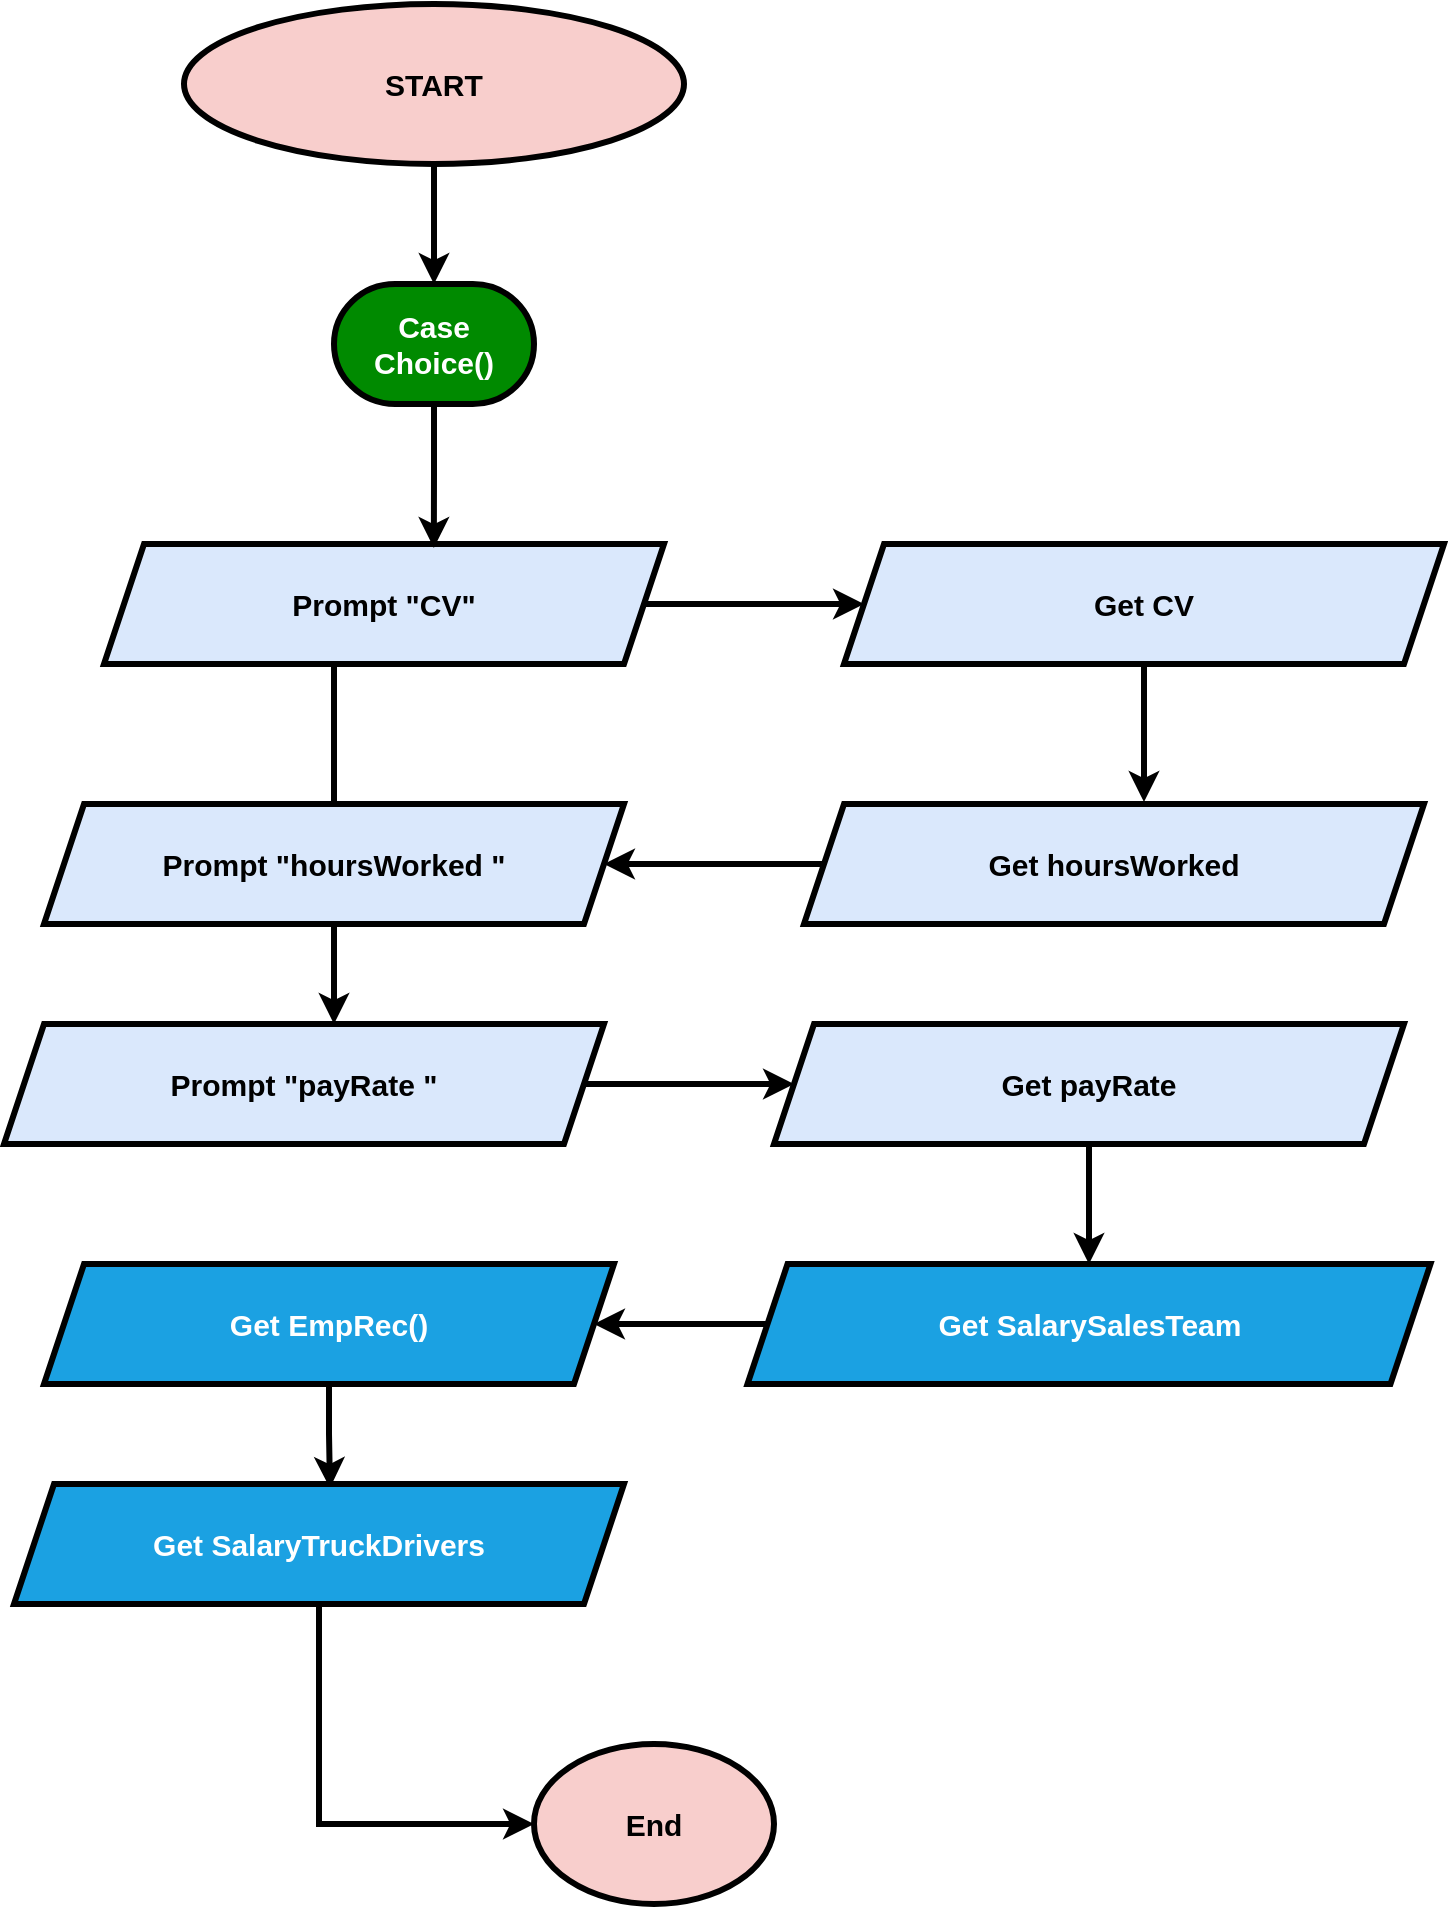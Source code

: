 <mxfile version="14.7.1" type="device"><diagram id="Prd2exK-4L_nrAH_qI1P" name="Page-1"><mxGraphModel dx="1422" dy="737" grid="1" gridSize="10" guides="1" tooltips="1" connect="1" arrows="1" fold="1" page="1" pageScale="1" pageWidth="850" pageHeight="1100" math="0" shadow="0"><root><mxCell id="0"/><mxCell id="1" parent="0"/><mxCell id="zUttLQU-ygaWuR2sE3P3-37" style="edgeStyle=orthogonalEdgeStyle;rounded=0;orthogonalLoop=1;jettySize=auto;html=1;entryX=0.5;entryY=0;entryDx=0;entryDy=0;entryPerimeter=0;strokeWidth=3;fontStyle=1;fontSize=15;" edge="1" parent="1" source="zUttLQU-ygaWuR2sE3P3-1" target="zUttLQU-ygaWuR2sE3P3-36"><mxGeometry relative="1" as="geometry"/></mxCell><mxCell id="zUttLQU-ygaWuR2sE3P3-1" value="START" style="ellipse;whiteSpace=wrap;html=1;fillColor=#f8cecc;strokeWidth=3;fontStyle=1;fontSize=15;" vertex="1" parent="1"><mxGeometry x="150" y="30" width="250" height="80" as="geometry"/></mxCell><mxCell id="zUttLQU-ygaWuR2sE3P3-20" style="edgeStyle=orthogonalEdgeStyle;rounded=0;orthogonalLoop=1;jettySize=auto;html=1;entryX=0;entryY=0.5;entryDx=0;entryDy=0;strokeWidth=3;fontStyle=1;fontSize=15;" edge="1" parent="1" source="zUttLQU-ygaWuR2sE3P3-2" target="zUttLQU-ygaWuR2sE3P3-3"><mxGeometry relative="1" as="geometry"/></mxCell><mxCell id="zUttLQU-ygaWuR2sE3P3-2" value="Prompt &quot;CV&quot;" style="shape=parallelogram;perimeter=parallelogramPerimeter;whiteSpace=wrap;html=1;fixedSize=1;fillColor=#dae8fc;strokeWidth=3;fontStyle=1;fontSize=15;" vertex="1" parent="1"><mxGeometry x="110" y="300" width="280" height="60" as="geometry"/></mxCell><mxCell id="zUttLQU-ygaWuR2sE3P3-21" style="edgeStyle=orthogonalEdgeStyle;rounded=0;orthogonalLoop=1;jettySize=auto;html=1;strokeWidth=3;fontStyle=1;fontSize=15;" edge="1" parent="1" source="zUttLQU-ygaWuR2sE3P3-3"><mxGeometry relative="1" as="geometry"><mxPoint x="630" y="429" as="targetPoint"/><Array as="points"><mxPoint x="630" y="429"/></Array></mxGeometry></mxCell><mxCell id="zUttLQU-ygaWuR2sE3P3-3" value="Get CV" style="shape=parallelogram;perimeter=parallelogramPerimeter;whiteSpace=wrap;html=1;fixedSize=1;fillColor=#dae8fc;strokeWidth=3;fontStyle=1;fontSize=15;" vertex="1" parent="1"><mxGeometry x="480" y="300" width="300" height="60" as="geometry"/></mxCell><mxCell id="zUttLQU-ygaWuR2sE3P3-22" style="edgeStyle=orthogonalEdgeStyle;rounded=0;orthogonalLoop=1;jettySize=auto;html=1;entryX=1;entryY=0.5;entryDx=0;entryDy=0;strokeWidth=3;fontStyle=1;fontSize=15;" edge="1" parent="1" source="zUttLQU-ygaWuR2sE3P3-4" target="zUttLQU-ygaWuR2sE3P3-5"><mxGeometry relative="1" as="geometry"/></mxCell><mxCell id="zUttLQU-ygaWuR2sE3P3-4" value="&lt;span style=&quot;font-size: 15px;&quot;&gt;Get hoursWorked&lt;/span&gt;" style="shape=parallelogram;perimeter=parallelogramPerimeter;whiteSpace=wrap;html=1;fixedSize=1;fillColor=#dae8fc;strokeWidth=3;fontStyle=1;fontSize=15;" vertex="1" parent="1"><mxGeometry x="460" y="430" width="310" height="60" as="geometry"/></mxCell><mxCell id="zUttLQU-ygaWuR2sE3P3-23" style="edgeStyle=orthogonalEdgeStyle;rounded=0;orthogonalLoop=1;jettySize=auto;html=1;strokeWidth=3;fontStyle=1;fontSize=15;" edge="1" parent="1" source="zUttLQU-ygaWuR2sE3P3-5" target="zUttLQU-ygaWuR2sE3P3-6"><mxGeometry relative="1" as="geometry"><Array as="points"><mxPoint x="225" y="360"/><mxPoint x="225" y="360"/></Array></mxGeometry></mxCell><mxCell id="zUttLQU-ygaWuR2sE3P3-5" value="&lt;span style=&quot;font-size: 15px;&quot;&gt;Prompt &quot;hoursWorked &quot;&lt;/span&gt;" style="shape=parallelogram;perimeter=parallelogramPerimeter;whiteSpace=wrap;html=1;fixedSize=1;fillColor=#dae8fc;strokeWidth=3;fontStyle=1;fontSize=15;" vertex="1" parent="1"><mxGeometry x="80" y="430" width="290" height="60" as="geometry"/></mxCell><mxCell id="zUttLQU-ygaWuR2sE3P3-24" style="edgeStyle=orthogonalEdgeStyle;rounded=0;orthogonalLoop=1;jettySize=auto;html=1;strokeWidth=3;fontStyle=1;fontSize=15;" edge="1" parent="1" source="zUttLQU-ygaWuR2sE3P3-6" target="zUttLQU-ygaWuR2sE3P3-8"><mxGeometry relative="1" as="geometry"/></mxCell><mxCell id="zUttLQU-ygaWuR2sE3P3-6" value="&lt;span style=&quot;font-size: 15px;&quot;&gt;Prompt &quot;payRate &quot;&lt;/span&gt;" style="shape=parallelogram;perimeter=parallelogramPerimeter;whiteSpace=wrap;html=1;fixedSize=1;fillColor=#dae8fc;strokeWidth=3;fontStyle=1;fontSize=15;" vertex="1" parent="1"><mxGeometry x="60" y="540" width="300" height="60" as="geometry"/></mxCell><mxCell id="zUttLQU-ygaWuR2sE3P3-39" style="edgeStyle=orthogonalEdgeStyle;rounded=0;orthogonalLoop=1;jettySize=auto;html=1;entryX=0.518;entryY=0.033;entryDx=0;entryDy=0;entryPerimeter=0;strokeWidth=3;fontStyle=1;fontSize=15;" edge="1" parent="1" source="zUttLQU-ygaWuR2sE3P3-7" target="zUttLQU-ygaWuR2sE3P3-29"><mxGeometry relative="1" as="geometry"/></mxCell><mxCell id="zUttLQU-ygaWuR2sE3P3-7" value="Get EmpRec()" style="shape=parallelogram;perimeter=parallelogramPerimeter;whiteSpace=wrap;html=1;fixedSize=1;fillColor=#1ba1e2;fontColor=#ffffff;strokeWidth=3;fontStyle=1;fontSize=15;" vertex="1" parent="1"><mxGeometry x="80" y="660" width="285" height="60" as="geometry"/></mxCell><mxCell id="zUttLQU-ygaWuR2sE3P3-25" style="edgeStyle=orthogonalEdgeStyle;rounded=0;orthogonalLoop=1;jettySize=auto;html=1;entryX=0.5;entryY=0;entryDx=0;entryDy=0;strokeWidth=3;fontStyle=1;fontSize=15;" edge="1" parent="1" source="zUttLQU-ygaWuR2sE3P3-8" target="zUttLQU-ygaWuR2sE3P3-9"><mxGeometry relative="1" as="geometry"/></mxCell><mxCell id="zUttLQU-ygaWuR2sE3P3-8" value="&lt;span style=&quot;font-size: 15px;&quot;&gt;Get payRate&lt;/span&gt;" style="shape=parallelogram;perimeter=parallelogramPerimeter;whiteSpace=wrap;html=1;fixedSize=1;fillColor=#dae8fc;strokeWidth=3;fontStyle=1;fontSize=15;" vertex="1" parent="1"><mxGeometry x="445" y="540" width="315" height="60" as="geometry"/></mxCell><mxCell id="zUttLQU-ygaWuR2sE3P3-27" style="edgeStyle=orthogonalEdgeStyle;rounded=0;orthogonalLoop=1;jettySize=auto;html=1;strokeWidth=3;fontStyle=1;fontSize=15;" edge="1" parent="1" source="zUttLQU-ygaWuR2sE3P3-9" target="zUttLQU-ygaWuR2sE3P3-7"><mxGeometry relative="1" as="geometry"/></mxCell><mxCell id="zUttLQU-ygaWuR2sE3P3-9" value="Get SalarySalesTeam" style="shape=parallelogram;perimeter=parallelogramPerimeter;whiteSpace=wrap;html=1;fixedSize=1;fillColor=#1ba1e2;fontColor=#ffffff;strokeWidth=3;fontStyle=1;fontSize=15;" vertex="1" parent="1"><mxGeometry x="431.75" y="660" width="341.5" height="60" as="geometry"/></mxCell><mxCell id="zUttLQU-ygaWuR2sE3P3-26" value="End" style="ellipse;whiteSpace=wrap;html=1;fillColor=#f8cecc;strokeWidth=3;fontStyle=1;fontSize=15;" vertex="1" parent="1"><mxGeometry x="325" y="900" width="120" height="80" as="geometry"/></mxCell><mxCell id="zUttLQU-ygaWuR2sE3P3-32" style="edgeStyle=orthogonalEdgeStyle;rounded=0;orthogonalLoop=1;jettySize=auto;html=1;entryX=0;entryY=0.5;entryDx=0;entryDy=0;strokeWidth=3;fontStyle=1;fontSize=15;" edge="1" parent="1" source="zUttLQU-ygaWuR2sE3P3-29" target="zUttLQU-ygaWuR2sE3P3-26"><mxGeometry relative="1" as="geometry"/></mxCell><mxCell id="zUttLQU-ygaWuR2sE3P3-29" value="Get SalaryTruckDrivers" style="shape=parallelogram;perimeter=parallelogramPerimeter;whiteSpace=wrap;html=1;fixedSize=1;fillColor=#1ba1e2;fontColor=#ffffff;strokeWidth=3;fontStyle=1;fontSize=15;" vertex="1" parent="1"><mxGeometry x="65" y="770" width="305" height="60" as="geometry"/></mxCell><mxCell id="zUttLQU-ygaWuR2sE3P3-38" style="edgeStyle=orthogonalEdgeStyle;rounded=0;orthogonalLoop=1;jettySize=auto;html=1;entryX=0.589;entryY=0.033;entryDx=0;entryDy=0;entryPerimeter=0;strokeWidth=3;fontStyle=1;fontSize=15;" edge="1" parent="1" source="zUttLQU-ygaWuR2sE3P3-36" target="zUttLQU-ygaWuR2sE3P3-2"><mxGeometry relative="1" as="geometry"/></mxCell><mxCell id="zUttLQU-ygaWuR2sE3P3-36" value="Case Choice()" style="strokeWidth=3;html=1;shape=mxgraph.flowchart.terminator;whiteSpace=wrap;fillColor=#008a00;fontColor=#ffffff;fontStyle=1;fontSize=15;" vertex="1" parent="1"><mxGeometry x="225" y="170" width="100" height="60" as="geometry"/></mxCell></root></mxGraphModel></diagram></mxfile>